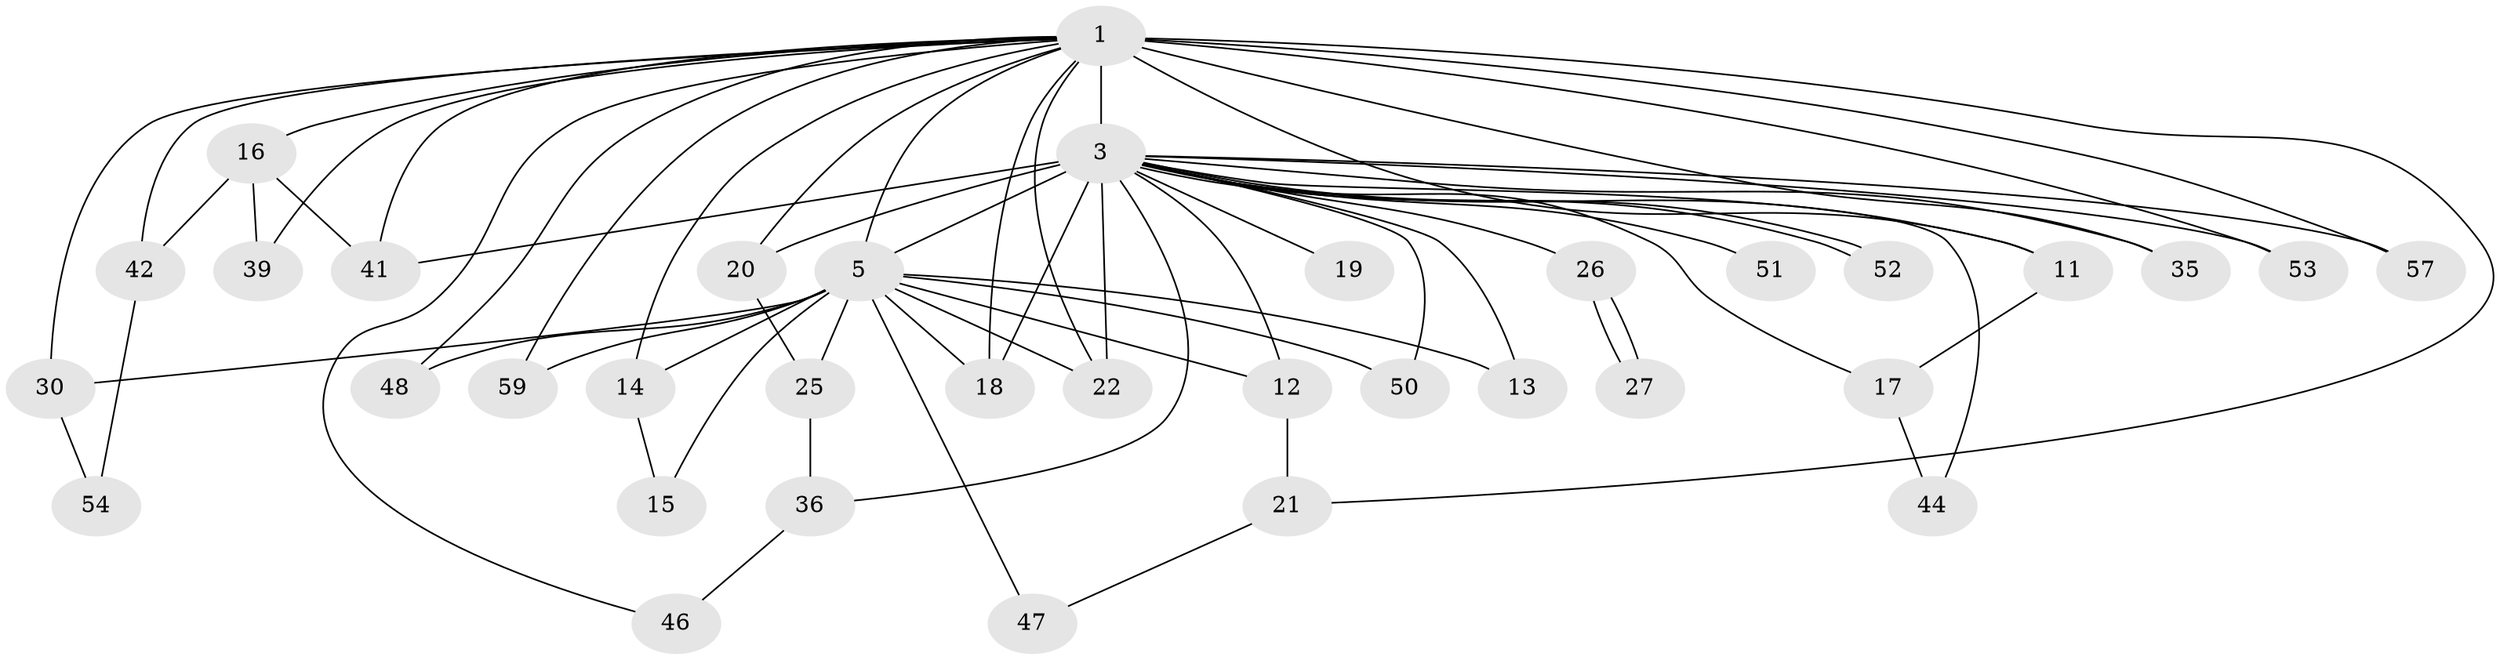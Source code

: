 // original degree distribution, {12: 0.028169014084507043, 16: 0.014084507042253521, 21: 0.014084507042253521, 19: 0.028169014084507043, 15: 0.014084507042253521, 22: 0.014084507042253521, 17: 0.014084507042253521, 20: 0.014084507042253521, 4: 0.1267605633802817, 2: 0.49295774647887325, 3: 0.2112676056338028, 5: 0.028169014084507043}
// Generated by graph-tools (version 1.1) at 2025/14/03/09/25 04:14:16]
// undirected, 35 vertices, 66 edges
graph export_dot {
graph [start="1"]
  node [color=gray90,style=filled];
  1 [super="+2"];
  3 [super="+38+32+45+61+6+7"];
  5 [super="+24+28+10"];
  11;
  12;
  13;
  14;
  15;
  16;
  17;
  18 [super="+34+62"];
  19;
  20;
  21;
  22 [super="+29+37"];
  25;
  26;
  27;
  30;
  35;
  36 [super="+43"];
  39;
  41 [super="+55"];
  42;
  44;
  46;
  47;
  48;
  50;
  51;
  52;
  53;
  54;
  57;
  59;
  1 -- 3 [weight=21];
  1 -- 5 [weight=11];
  1 -- 16 [weight=2];
  1 -- 42;
  1 -- 11 [weight=2];
  1 -- 14;
  1 -- 18;
  1 -- 20;
  1 -- 21;
  1 -- 22 [weight=2];
  1 -- 30;
  1 -- 35;
  1 -- 39;
  1 -- 41;
  1 -- 46;
  1 -- 48;
  1 -- 53;
  1 -- 57;
  1 -- 59;
  3 -- 5 [weight=12];
  3 -- 13;
  3 -- 18;
  3 -- 26 [weight=2];
  3 -- 44;
  3 -- 51 [weight=2];
  3 -- 52;
  3 -- 52;
  3 -- 19 [weight=3];
  3 -- 57;
  3 -- 11;
  3 -- 12 [weight=2];
  3 -- 17;
  3 -- 20;
  3 -- 36;
  3 -- 41 [weight=2];
  3 -- 50 [weight=2];
  3 -- 53;
  3 -- 35;
  3 -- 22;
  5 -- 13;
  5 -- 15;
  5 -- 30;
  5 -- 47;
  5 -- 50;
  5 -- 59;
  5 -- 12;
  5 -- 14;
  5 -- 48;
  5 -- 18 [weight=2];
  5 -- 22;
  5 -- 25;
  11 -- 17;
  12 -- 21;
  14 -- 15;
  16 -- 39;
  16 -- 41;
  16 -- 42;
  17 -- 44;
  20 -- 25;
  21 -- 47;
  25 -- 36;
  26 -- 27;
  26 -- 27;
  30 -- 54;
  36 -- 46;
  42 -- 54;
}
